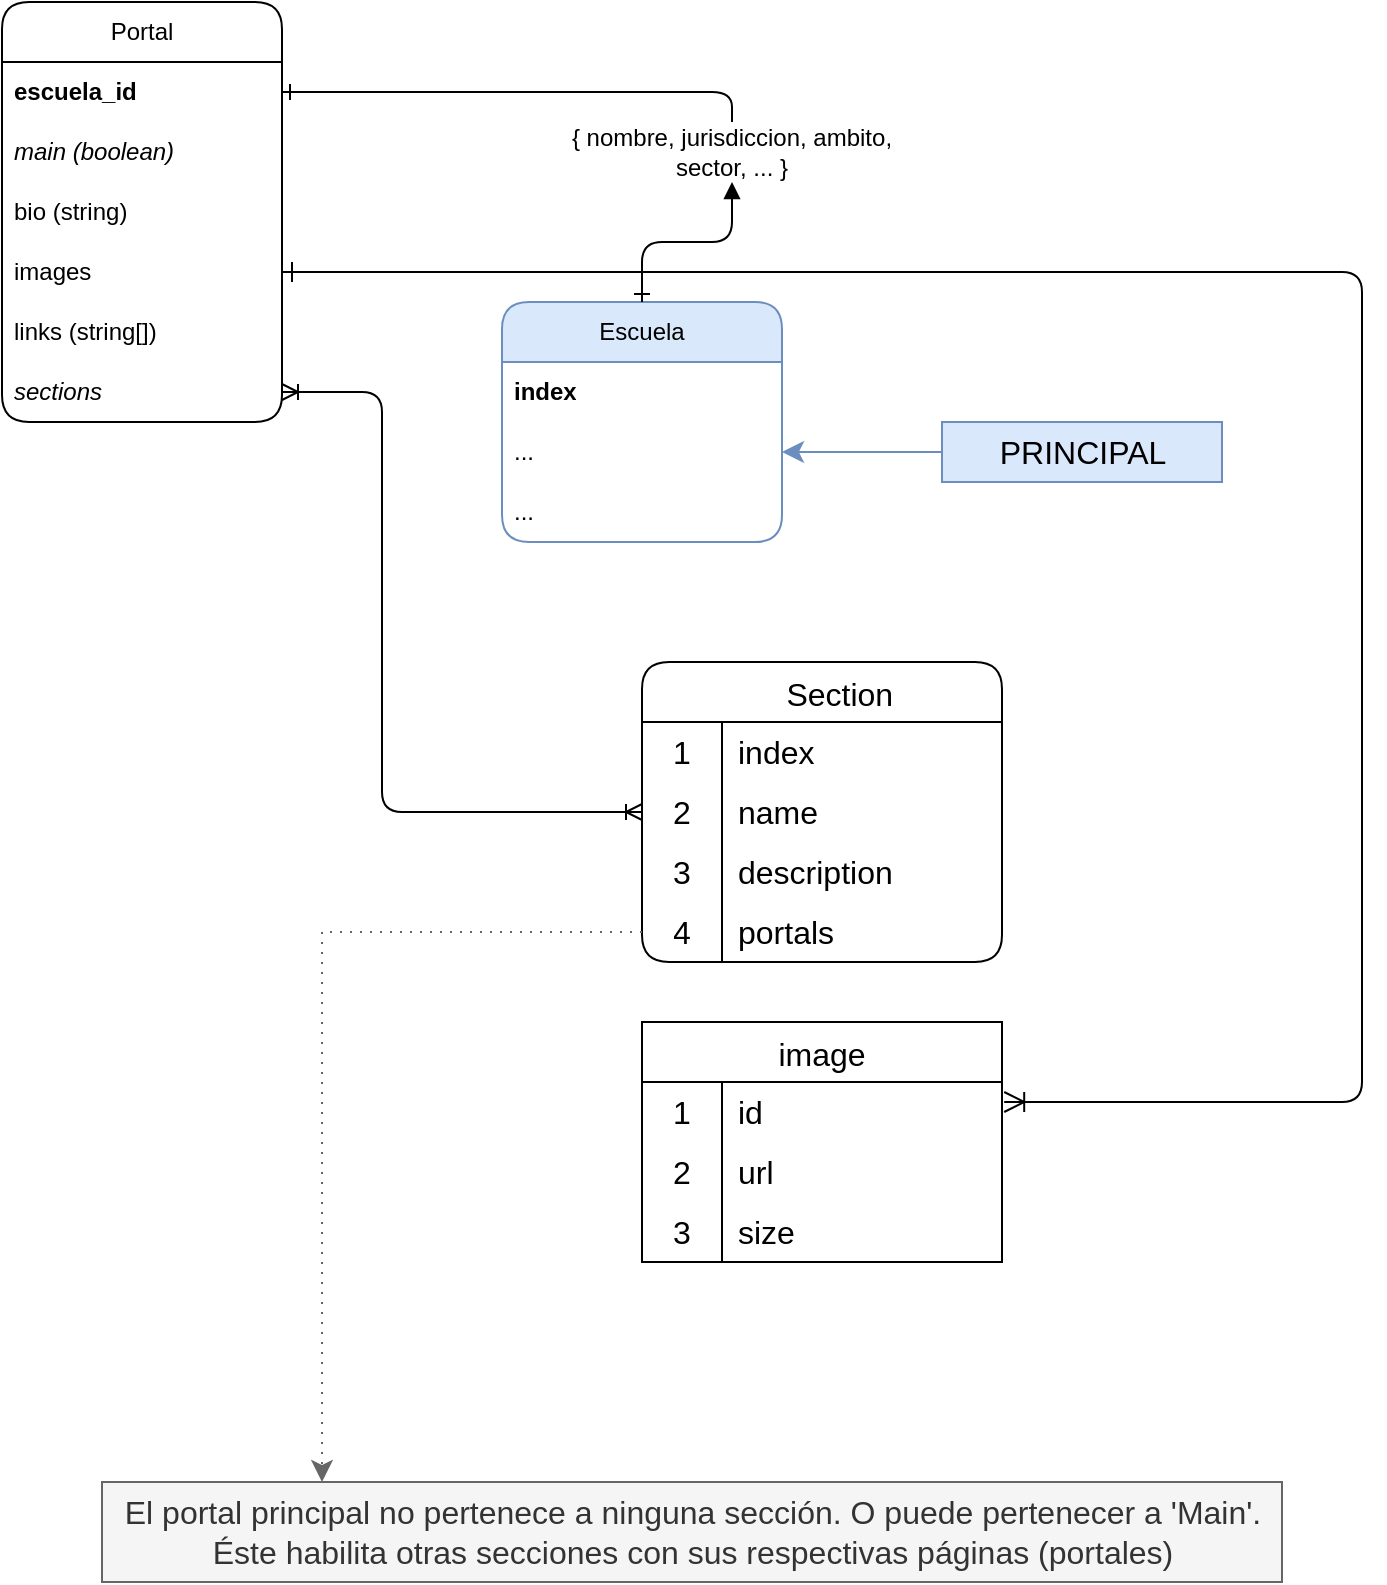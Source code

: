 <mxfile version="22.1.17" type="github">
  <diagram id="C5RBs43oDa-KdzZeNtuy" name="Page-1">
    <mxGraphModel dx="1247" dy="692" grid="1" gridSize="10" guides="1" tooltips="1" connect="1" arrows="1" fold="1" page="1" pageScale="1" pageWidth="827" pageHeight="1169" math="0" shadow="0">
      <root>
        <mxCell id="WIyWlLk6GJQsqaUBKTNV-0" />
        <mxCell id="WIyWlLk6GJQsqaUBKTNV-1" parent="WIyWlLk6GJQsqaUBKTNV-0" />
        <mxCell id="SypkWXbpXbNJntj4cC5x-0" value="&lt;div&gt;Portal&lt;/div&gt;" style="swimlane;fontStyle=0;childLayout=stackLayout;horizontal=1;startSize=30;horizontalStack=0;resizeParent=1;resizeParentMax=0;resizeLast=0;collapsible=1;marginBottom=0;whiteSpace=wrap;html=1;swimlaneLine=1;glass=0;rounded=1;shadow=0;" parent="WIyWlLk6GJQsqaUBKTNV-1" vertex="1">
          <mxGeometry x="50" y="30" width="140" height="210" as="geometry" />
        </mxCell>
        <mxCell id="SypkWXbpXbNJntj4cC5x-1" value="&lt;div&gt;escuela_id&lt;/div&gt;" style="text;strokeColor=none;fillColor=none;align=left;verticalAlign=middle;spacingLeft=4;spacingRight=4;overflow=hidden;points=[[0,0.5],[1,0.5]];portConstraint=eastwest;rotatable=0;whiteSpace=wrap;html=1;fontStyle=1" parent="SypkWXbpXbNJntj4cC5x-0" vertex="1">
          <mxGeometry y="30" width="140" height="30" as="geometry" />
        </mxCell>
        <mxCell id="nDbRrZGLH2qenPZfW5wW-19" value="main (boolean)" style="text;strokeColor=none;fillColor=none;align=left;verticalAlign=middle;spacingLeft=4;spacingRight=4;overflow=hidden;points=[[0,0.5],[1,0.5]];portConstraint=eastwest;rotatable=0;whiteSpace=wrap;html=1;fontStyle=2" vertex="1" parent="SypkWXbpXbNJntj4cC5x-0">
          <mxGeometry y="60" width="140" height="30" as="geometry" />
        </mxCell>
        <mxCell id="SypkWXbpXbNJntj4cC5x-2" value="bio (string)" style="text;strokeColor=none;fillColor=none;align=left;verticalAlign=middle;spacingLeft=4;spacingRight=4;overflow=hidden;points=[[0,0.5],[1,0.5]];portConstraint=eastwest;rotatable=0;whiteSpace=wrap;html=1;" parent="SypkWXbpXbNJntj4cC5x-0" vertex="1">
          <mxGeometry y="90" width="140" height="30" as="geometry" />
        </mxCell>
        <mxCell id="SypkWXbpXbNJntj4cC5x-3" value="&lt;div&gt;images&lt;/div&gt;" style="text;strokeColor=none;fillColor=none;align=left;verticalAlign=middle;spacingLeft=4;spacingRight=4;overflow=hidden;points=[[0,0.5],[1,0.5]];portConstraint=eastwest;rotatable=0;whiteSpace=wrap;html=1;rounded=0;glass=0;shadow=0;" parent="SypkWXbpXbNJntj4cC5x-0" vertex="1">
          <mxGeometry y="120" width="140" height="30" as="geometry" />
        </mxCell>
        <mxCell id="SypkWXbpXbNJntj4cC5x-11" value="links (string[])" style="text;strokeColor=none;fillColor=none;align=left;verticalAlign=middle;spacingLeft=4;spacingRight=4;overflow=hidden;points=[[0,0.5],[1,0.5]];portConstraint=eastwest;rotatable=0;whiteSpace=wrap;html=1;" parent="SypkWXbpXbNJntj4cC5x-0" vertex="1">
          <mxGeometry y="150" width="140" height="30" as="geometry" />
        </mxCell>
        <mxCell id="SypkWXbpXbNJntj4cC5x-16" value="sections" style="text;strokeColor=none;fillColor=none;align=left;verticalAlign=middle;spacingLeft=4;spacingRight=4;overflow=hidden;points=[[0,0.5],[1,0.5]];portConstraint=eastwest;rotatable=0;whiteSpace=wrap;html=1;fontStyle=2" parent="SypkWXbpXbNJntj4cC5x-0" vertex="1">
          <mxGeometry y="180" width="140" height="30" as="geometry" />
        </mxCell>
        <mxCell id="SypkWXbpXbNJntj4cC5x-21" value="Escuela" style="swimlane;fontStyle=0;childLayout=stackLayout;horizontal=1;startSize=30;horizontalStack=0;resizeParent=1;resizeParentMax=0;resizeLast=0;collapsible=1;marginBottom=0;whiteSpace=wrap;html=1;rounded=1;fillColor=#dae8fc;strokeColor=#6c8ebf;" parent="WIyWlLk6GJQsqaUBKTNV-1" vertex="1">
          <mxGeometry x="300" y="180" width="140" height="120" as="geometry" />
        </mxCell>
        <mxCell id="SypkWXbpXbNJntj4cC5x-22" value="index" style="text;strokeColor=none;fillColor=none;align=left;verticalAlign=middle;spacingLeft=4;spacingRight=4;overflow=hidden;points=[[0,0.5],[1,0.5]];portConstraint=eastwest;rotatable=0;whiteSpace=wrap;html=1;shadow=0;fontStyle=1" parent="SypkWXbpXbNJntj4cC5x-21" vertex="1">
          <mxGeometry y="30" width="140" height="30" as="geometry" />
        </mxCell>
        <mxCell id="SypkWXbpXbNJntj4cC5x-23" value="..." style="text;strokeColor=none;fillColor=none;align=left;verticalAlign=middle;spacingLeft=4;spacingRight=4;overflow=hidden;points=[[0,0.5],[1,0.5]];portConstraint=eastwest;rotatable=0;whiteSpace=wrap;html=1;" parent="SypkWXbpXbNJntj4cC5x-21" vertex="1">
          <mxGeometry y="60" width="140" height="30" as="geometry" />
        </mxCell>
        <mxCell id="SypkWXbpXbNJntj4cC5x-24" value="..." style="text;strokeColor=none;fillColor=none;align=left;verticalAlign=middle;spacingLeft=4;spacingRight=4;overflow=hidden;points=[[0,0.5],[1,0.5]];portConstraint=eastwest;rotatable=0;whiteSpace=wrap;html=1;" parent="SypkWXbpXbNJntj4cC5x-21" vertex="1">
          <mxGeometry y="90" width="140" height="30" as="geometry" />
        </mxCell>
        <mxCell id="SypkWXbpXbNJntj4cC5x-20" style="edgeStyle=orthogonalEdgeStyle;rounded=1;orthogonalLoop=1;jettySize=auto;html=1;entryX=0.5;entryY=0;entryDx=0;entryDy=0;endArrow=ERone;endFill=0;startArrow=block;startFill=1;curved=0;" parent="WIyWlLk6GJQsqaUBKTNV-1" source="SypkWXbpXbNJntj4cC5x-26" target="SypkWXbpXbNJntj4cC5x-21" edge="1">
          <mxGeometry relative="1" as="geometry">
            <mxPoint x="360" y="150" as="targetPoint" />
          </mxGeometry>
        </mxCell>
        <mxCell id="SypkWXbpXbNJntj4cC5x-27" style="edgeStyle=orthogonalEdgeStyle;rounded=1;orthogonalLoop=1;jettySize=auto;html=1;exitX=1;exitY=0.5;exitDx=0;exitDy=0;endArrow=ERoneToMany;endFill=0;startArrow=ERoneToMany;startFill=0;entryX=0;entryY=0.5;entryDx=0;entryDy=0;curved=0;" parent="WIyWlLk6GJQsqaUBKTNV-1" source="SypkWXbpXbNJntj4cC5x-16" target="SypkWXbpXbNJntj4cC5x-36" edge="1">
          <mxGeometry relative="1" as="geometry">
            <mxPoint x="440" y="440" as="targetPoint" />
            <Array as="points">
              <mxPoint x="240" y="225" />
              <mxPoint x="240" y="435" />
            </Array>
          </mxGeometry>
        </mxCell>
        <mxCell id="SypkWXbpXbNJntj4cC5x-32" value="    Section" style="shape=table;startSize=30;container=1;collapsible=0;childLayout=tableLayout;fixedRows=1;rowLines=0;fontStyle=0;strokeColor=default;fontSize=16;rounded=1;" parent="WIyWlLk6GJQsqaUBKTNV-1" vertex="1">
          <mxGeometry x="370" y="360" width="180" height="150" as="geometry" />
        </mxCell>
        <mxCell id="SypkWXbpXbNJntj4cC5x-33" value="" style="shape=tableRow;horizontal=0;startSize=0;swimlaneHead=0;swimlaneBody=0;top=0;left=0;bottom=0;right=0;collapsible=0;dropTarget=0;fillColor=none;points=[[0,0.5],[1,0.5]];portConstraint=eastwest;strokeColor=inherit;fontSize=16;" parent="SypkWXbpXbNJntj4cC5x-32" vertex="1">
          <mxGeometry y="30" width="180" height="30" as="geometry" />
        </mxCell>
        <mxCell id="SypkWXbpXbNJntj4cC5x-34" value="1" style="shape=partialRectangle;html=1;whiteSpace=wrap;connectable=0;fillColor=none;top=0;left=0;bottom=0;right=0;overflow=hidden;pointerEvents=1;strokeColor=inherit;fontSize=16;" parent="SypkWXbpXbNJntj4cC5x-33" vertex="1">
          <mxGeometry width="40" height="30" as="geometry">
            <mxRectangle width="40" height="30" as="alternateBounds" />
          </mxGeometry>
        </mxCell>
        <mxCell id="SypkWXbpXbNJntj4cC5x-35" value="index" style="shape=partialRectangle;html=1;whiteSpace=wrap;connectable=0;fillColor=none;top=0;left=0;bottom=0;right=0;align=left;spacingLeft=6;overflow=hidden;strokeColor=inherit;fontSize=16;" parent="SypkWXbpXbNJntj4cC5x-33" vertex="1">
          <mxGeometry x="40" width="140" height="30" as="geometry">
            <mxRectangle width="140" height="30" as="alternateBounds" />
          </mxGeometry>
        </mxCell>
        <mxCell id="SypkWXbpXbNJntj4cC5x-36" value="" style="shape=tableRow;horizontal=0;startSize=0;swimlaneHead=0;swimlaneBody=0;top=0;left=0;bottom=0;right=0;collapsible=0;dropTarget=0;fillColor=none;points=[[0,0.5],[1,0.5]];portConstraint=eastwest;strokeColor=inherit;fontSize=16;" parent="SypkWXbpXbNJntj4cC5x-32" vertex="1">
          <mxGeometry y="60" width="180" height="30" as="geometry" />
        </mxCell>
        <mxCell id="SypkWXbpXbNJntj4cC5x-37" value="2" style="shape=partialRectangle;html=1;whiteSpace=wrap;connectable=0;fillColor=none;top=0;left=0;bottom=0;right=0;overflow=hidden;strokeColor=inherit;fontSize=16;" parent="SypkWXbpXbNJntj4cC5x-36" vertex="1">
          <mxGeometry width="40" height="30" as="geometry">
            <mxRectangle width="40" height="30" as="alternateBounds" />
          </mxGeometry>
        </mxCell>
        <mxCell id="SypkWXbpXbNJntj4cC5x-38" value="name" style="shape=partialRectangle;html=1;whiteSpace=wrap;connectable=0;fillColor=none;top=0;left=0;bottom=0;right=0;align=left;spacingLeft=6;overflow=hidden;strokeColor=inherit;fontSize=16;" parent="SypkWXbpXbNJntj4cC5x-36" vertex="1">
          <mxGeometry x="40" width="140" height="30" as="geometry">
            <mxRectangle width="140" height="30" as="alternateBounds" />
          </mxGeometry>
        </mxCell>
        <mxCell id="SypkWXbpXbNJntj4cC5x-39" value="" style="shape=tableRow;horizontal=0;startSize=0;swimlaneHead=0;swimlaneBody=0;top=0;left=0;bottom=0;right=0;collapsible=0;dropTarget=0;fillColor=none;points=[[0,0.5],[1,0.5]];portConstraint=eastwest;strokeColor=inherit;fontSize=16;" parent="SypkWXbpXbNJntj4cC5x-32" vertex="1">
          <mxGeometry y="90" width="180" height="30" as="geometry" />
        </mxCell>
        <mxCell id="SypkWXbpXbNJntj4cC5x-40" value="3" style="shape=partialRectangle;html=1;whiteSpace=wrap;connectable=0;fillColor=none;top=0;left=0;bottom=0;right=0;overflow=hidden;strokeColor=inherit;fontSize=16;" parent="SypkWXbpXbNJntj4cC5x-39" vertex="1">
          <mxGeometry width="40" height="30" as="geometry">
            <mxRectangle width="40" height="30" as="alternateBounds" />
          </mxGeometry>
        </mxCell>
        <mxCell id="SypkWXbpXbNJntj4cC5x-41" value="description" style="shape=partialRectangle;html=1;whiteSpace=wrap;connectable=0;fillColor=none;top=0;left=0;bottom=0;right=0;align=left;spacingLeft=6;overflow=hidden;strokeColor=inherit;fontSize=16;" parent="SypkWXbpXbNJntj4cC5x-39" vertex="1">
          <mxGeometry x="40" width="140" height="30" as="geometry">
            <mxRectangle width="140" height="30" as="alternateBounds" />
          </mxGeometry>
        </mxCell>
        <mxCell id="nDbRrZGLH2qenPZfW5wW-15" style="shape=tableRow;horizontal=0;startSize=0;swimlaneHead=0;swimlaneBody=0;top=0;left=0;bottom=0;right=0;collapsible=0;dropTarget=0;fillColor=none;points=[[0,0.5],[1,0.5]];portConstraint=eastwest;strokeColor=inherit;fontSize=16;" vertex="1" parent="SypkWXbpXbNJntj4cC5x-32">
          <mxGeometry y="120" width="180" height="30" as="geometry" />
        </mxCell>
        <mxCell id="nDbRrZGLH2qenPZfW5wW-16" value="4" style="shape=partialRectangle;html=1;whiteSpace=wrap;connectable=0;fillColor=none;top=0;left=0;bottom=0;right=0;overflow=hidden;strokeColor=inherit;fontSize=16;" vertex="1" parent="nDbRrZGLH2qenPZfW5wW-15">
          <mxGeometry width="40" height="30" as="geometry">
            <mxRectangle width="40" height="30" as="alternateBounds" />
          </mxGeometry>
        </mxCell>
        <mxCell id="nDbRrZGLH2qenPZfW5wW-17" value="portals" style="shape=partialRectangle;html=1;whiteSpace=wrap;connectable=0;fillColor=none;top=0;left=0;bottom=0;right=0;align=left;spacingLeft=6;overflow=hidden;strokeColor=inherit;fontSize=16;" vertex="1" parent="nDbRrZGLH2qenPZfW5wW-15">
          <mxGeometry x="40" width="140" height="30" as="geometry">
            <mxRectangle width="140" height="30" as="alternateBounds" />
          </mxGeometry>
        </mxCell>
        <mxCell id="nDbRrZGLH2qenPZfW5wW-29" value="image" style="shape=table;startSize=30;container=1;collapsible=0;childLayout=tableLayout;fixedRows=1;rowLines=0;fontStyle=0;strokeColor=default;fontSize=16;" vertex="1" parent="WIyWlLk6GJQsqaUBKTNV-1">
          <mxGeometry x="370" y="540" width="180" height="120" as="geometry" />
        </mxCell>
        <mxCell id="nDbRrZGLH2qenPZfW5wW-30" value="" style="shape=tableRow;horizontal=0;startSize=0;swimlaneHead=0;swimlaneBody=0;top=0;left=0;bottom=0;right=0;collapsible=0;dropTarget=0;fillColor=none;points=[[0,0.5],[1,0.5]];portConstraint=eastwest;strokeColor=inherit;fontSize=16;" vertex="1" parent="nDbRrZGLH2qenPZfW5wW-29">
          <mxGeometry y="30" width="180" height="30" as="geometry" />
        </mxCell>
        <mxCell id="nDbRrZGLH2qenPZfW5wW-31" value="1" style="shape=partialRectangle;html=1;whiteSpace=wrap;connectable=0;fillColor=none;top=0;left=0;bottom=0;right=0;overflow=hidden;pointerEvents=1;strokeColor=inherit;fontSize=16;" vertex="1" parent="nDbRrZGLH2qenPZfW5wW-30">
          <mxGeometry width="40" height="30" as="geometry">
            <mxRectangle width="40" height="30" as="alternateBounds" />
          </mxGeometry>
        </mxCell>
        <mxCell id="nDbRrZGLH2qenPZfW5wW-32" value="id" style="shape=partialRectangle;html=1;whiteSpace=wrap;connectable=0;fillColor=none;top=0;left=0;bottom=0;right=0;align=left;spacingLeft=6;overflow=hidden;strokeColor=inherit;fontSize=16;" vertex="1" parent="nDbRrZGLH2qenPZfW5wW-30">
          <mxGeometry x="40" width="140" height="30" as="geometry">
            <mxRectangle width="140" height="30" as="alternateBounds" />
          </mxGeometry>
        </mxCell>
        <mxCell id="nDbRrZGLH2qenPZfW5wW-33" value="" style="shape=tableRow;horizontal=0;startSize=0;swimlaneHead=0;swimlaneBody=0;top=0;left=0;bottom=0;right=0;collapsible=0;dropTarget=0;fillColor=none;points=[[0,0.5],[1,0.5]];portConstraint=eastwest;strokeColor=inherit;fontSize=16;" vertex="1" parent="nDbRrZGLH2qenPZfW5wW-29">
          <mxGeometry y="60" width="180" height="30" as="geometry" />
        </mxCell>
        <mxCell id="nDbRrZGLH2qenPZfW5wW-34" value="2" style="shape=partialRectangle;html=1;whiteSpace=wrap;connectable=0;fillColor=none;top=0;left=0;bottom=0;right=0;overflow=hidden;strokeColor=inherit;fontSize=16;" vertex="1" parent="nDbRrZGLH2qenPZfW5wW-33">
          <mxGeometry width="40" height="30" as="geometry">
            <mxRectangle width="40" height="30" as="alternateBounds" />
          </mxGeometry>
        </mxCell>
        <mxCell id="nDbRrZGLH2qenPZfW5wW-35" value="url" style="shape=partialRectangle;html=1;whiteSpace=wrap;connectable=0;fillColor=none;top=0;left=0;bottom=0;right=0;align=left;spacingLeft=6;overflow=hidden;strokeColor=inherit;fontSize=16;" vertex="1" parent="nDbRrZGLH2qenPZfW5wW-33">
          <mxGeometry x="40" width="140" height="30" as="geometry">
            <mxRectangle width="140" height="30" as="alternateBounds" />
          </mxGeometry>
        </mxCell>
        <mxCell id="nDbRrZGLH2qenPZfW5wW-36" value="" style="shape=tableRow;horizontal=0;startSize=0;swimlaneHead=0;swimlaneBody=0;top=0;left=0;bottom=0;right=0;collapsible=0;dropTarget=0;fillColor=none;points=[[0,0.5],[1,0.5]];portConstraint=eastwest;strokeColor=inherit;fontSize=16;" vertex="1" parent="nDbRrZGLH2qenPZfW5wW-29">
          <mxGeometry y="90" width="180" height="30" as="geometry" />
        </mxCell>
        <mxCell id="nDbRrZGLH2qenPZfW5wW-37" value="3" style="shape=partialRectangle;html=1;whiteSpace=wrap;connectable=0;fillColor=none;top=0;left=0;bottom=0;right=0;overflow=hidden;strokeColor=inherit;fontSize=16;" vertex="1" parent="nDbRrZGLH2qenPZfW5wW-36">
          <mxGeometry width="40" height="30" as="geometry">
            <mxRectangle width="40" height="30" as="alternateBounds" />
          </mxGeometry>
        </mxCell>
        <mxCell id="nDbRrZGLH2qenPZfW5wW-38" value="size" style="shape=partialRectangle;html=1;whiteSpace=wrap;connectable=0;fillColor=none;top=0;left=0;bottom=0;right=0;align=left;spacingLeft=6;overflow=hidden;strokeColor=inherit;fontSize=16;" vertex="1" parent="nDbRrZGLH2qenPZfW5wW-36">
          <mxGeometry x="40" width="140" height="30" as="geometry">
            <mxRectangle width="140" height="30" as="alternateBounds" />
          </mxGeometry>
        </mxCell>
        <mxCell id="nDbRrZGLH2qenPZfW5wW-43" value="&lt;div&gt;&lt;br&gt;&lt;/div&gt;&lt;div&gt;&lt;br&gt;&lt;/div&gt;" style="edgeStyle=orthogonalEdgeStyle;rounded=1;orthogonalLoop=1;jettySize=auto;html=1;exitX=1;exitY=0.5;exitDx=0;exitDy=0;entryX=1.006;entryY=0.355;entryDx=0;entryDy=0;fontSize=12;startSize=8;endSize=8;entryPerimeter=0;startArrow=ERone;startFill=0;endArrow=ERoneToMany;endFill=0;" edge="1" parent="WIyWlLk6GJQsqaUBKTNV-1" source="SypkWXbpXbNJntj4cC5x-3" target="nDbRrZGLH2qenPZfW5wW-30">
          <mxGeometry relative="1" as="geometry">
            <Array as="points">
              <mxPoint x="730" y="165" />
              <mxPoint x="730" y="580" />
              <mxPoint x="551" y="580" />
            </Array>
          </mxGeometry>
        </mxCell>
        <mxCell id="nDbRrZGLH2qenPZfW5wW-49" value="" style="edgeStyle=orthogonalEdgeStyle;rounded=1;orthogonalLoop=1;jettySize=auto;html=1;entryX=0.5;entryY=0;entryDx=0;entryDy=0;endArrow=none;endFill=0;startArrow=ERone;startFill=0;curved=0;" edge="1" parent="WIyWlLk6GJQsqaUBKTNV-1" source="SypkWXbpXbNJntj4cC5x-1" target="SypkWXbpXbNJntj4cC5x-26">
          <mxGeometry relative="1" as="geometry">
            <mxPoint x="370" y="180" as="targetPoint" />
            <mxPoint x="190" y="75" as="sourcePoint" />
            <Array as="points">
              <mxPoint x="415" y="75" />
            </Array>
          </mxGeometry>
        </mxCell>
        <mxCell id="SypkWXbpXbNJntj4cC5x-26" value="&lt;div&gt;{ nombre, jurisdiccion, ambito, sector, ... }&lt;br&gt;&lt;/div&gt;" style="text;html=1;strokeColor=none;fillColor=none;align=center;verticalAlign=middle;whiteSpace=wrap;rounded=0;" parent="WIyWlLk6GJQsqaUBKTNV-1" vertex="1">
          <mxGeometry x="330" y="90" width="170" height="30" as="geometry" />
        </mxCell>
        <mxCell id="nDbRrZGLH2qenPZfW5wW-53" value="PRINCIPAL" style="text;html=1;align=center;verticalAlign=middle;resizable=0;points=[];autosize=1;strokeColor=#6c8ebf;fillColor=#dae8fc;fontSize=16;" vertex="1" parent="WIyWlLk6GJQsqaUBKTNV-1">
          <mxGeometry x="520" y="240" width="140" height="30" as="geometry" />
        </mxCell>
        <mxCell id="nDbRrZGLH2qenPZfW5wW-54" style="edgeStyle=none;curved=1;rounded=0;orthogonalLoop=1;jettySize=auto;html=1;exitX=1;exitY=0.5;exitDx=0;exitDy=0;fontSize=12;startSize=8;endSize=8;startArrow=classic;startFill=1;endArrow=none;endFill=0;fillColor=#dae8fc;strokeColor=#6c8ebf;" edge="1" parent="WIyWlLk6GJQsqaUBKTNV-1" source="SypkWXbpXbNJntj4cC5x-23" target="nDbRrZGLH2qenPZfW5wW-53">
          <mxGeometry relative="1" as="geometry" />
        </mxCell>
        <mxCell id="nDbRrZGLH2qenPZfW5wW-59" style="edgeStyle=elbowEdgeStyle;rounded=0;orthogonalLoop=1;jettySize=auto;html=1;exitX=0;exitY=0.5;exitDx=0;exitDy=0;fontSize=12;startSize=8;endSize=8;fillColor=#f5f5f5;strokeColor=#666666;dashed=1;dashPattern=1 4;" edge="1" parent="WIyWlLk6GJQsqaUBKTNV-1" source="nDbRrZGLH2qenPZfW5wW-15" target="nDbRrZGLH2qenPZfW5wW-60">
          <mxGeometry relative="1" as="geometry">
            <mxPoint x="210" y="730" as="targetPoint" />
            <Array as="points">
              <mxPoint x="210" y="640" />
            </Array>
          </mxGeometry>
        </mxCell>
        <mxCell id="nDbRrZGLH2qenPZfW5wW-60" value="&lt;div&gt;El portal principal no pertenece a ninguna sección. O puede pertenecer a &#39;Main&#39;.&lt;/div&gt;&lt;div&gt;Éste habilita otras secciones con sus respectivas páginas (portales)&lt;br&gt;&lt;/div&gt;" style="text;html=1;align=center;verticalAlign=middle;resizable=0;points=[];autosize=1;strokeColor=#666666;fillColor=#f5f5f5;fontSize=16;fontColor=#333333;" vertex="1" parent="WIyWlLk6GJQsqaUBKTNV-1">
          <mxGeometry x="100" y="770" width="590" height="50" as="geometry" />
        </mxCell>
      </root>
    </mxGraphModel>
  </diagram>
</mxfile>
